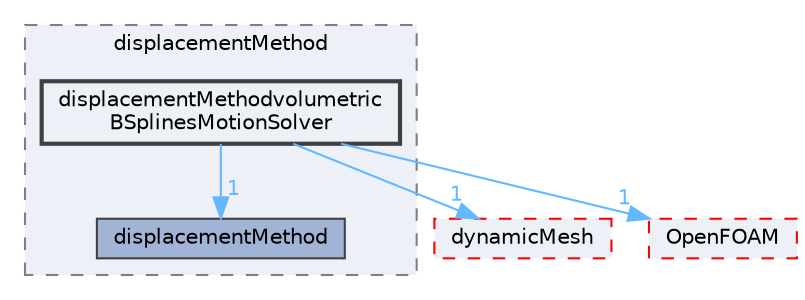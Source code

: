 digraph "src/optimisation/adjointOptimisation/adjoint/displacementMethod/displacementMethodvolumetricBSplinesMotionSolver"
{
 // LATEX_PDF_SIZE
  bgcolor="transparent";
  edge [fontname=Helvetica,fontsize=10,labelfontname=Helvetica,labelfontsize=10];
  node [fontname=Helvetica,fontsize=10,shape=box,height=0.2,width=0.4];
  compound=true
  subgraph clusterdir_36c1c593bb5d5a705c176492dbdd0852 {
    graph [ bgcolor="#edf0f7", pencolor="grey50", label="displacementMethod", fontname=Helvetica,fontsize=10 style="filled,dashed", URL="dir_36c1c593bb5d5a705c176492dbdd0852.html",tooltip=""]
  dir_0931a545199bdf74458867235e0baf02 [label="displacementMethod", fillcolor="#a2b4d6", color="grey25", style="filled", URL="dir_0931a545199bdf74458867235e0baf02.html",tooltip=""];
  dir_448f878df9df5beb1f9e013c530c8c3d [label="displacementMethodvolumetric\lBSplinesMotionSolver", fillcolor="#edf0f7", color="grey25", style="filled,bold", URL="dir_448f878df9df5beb1f9e013c530c8c3d.html",tooltip=""];
  }
  dir_a3c15c1b3b2f5f0f260afae195a15ca3 [label="dynamicMesh", fillcolor="#edf0f7", color="red", style="filled,dashed", URL="dir_a3c15c1b3b2f5f0f260afae195a15ca3.html",tooltip=""];
  dir_c5473ff19b20e6ec4dfe5c310b3778a8 [label="OpenFOAM", fillcolor="#edf0f7", color="red", style="filled,dashed", URL="dir_c5473ff19b20e6ec4dfe5c310b3778a8.html",tooltip=""];
  dir_448f878df9df5beb1f9e013c530c8c3d->dir_0931a545199bdf74458867235e0baf02 [headlabel="1", labeldistance=1.5 headhref="dir_000975_000970.html" href="dir_000975_000970.html" color="steelblue1" fontcolor="steelblue1"];
  dir_448f878df9df5beb1f9e013c530c8c3d->dir_a3c15c1b3b2f5f0f260afae195a15ca3 [headlabel="1", labeldistance=1.5 headhref="dir_000975_001087.html" href="dir_000975_001087.html" color="steelblue1" fontcolor="steelblue1"];
  dir_448f878df9df5beb1f9e013c530c8c3d->dir_c5473ff19b20e6ec4dfe5c310b3778a8 [headlabel="1", labeldistance=1.5 headhref="dir_000975_002695.html" href="dir_000975_002695.html" color="steelblue1" fontcolor="steelblue1"];
}
